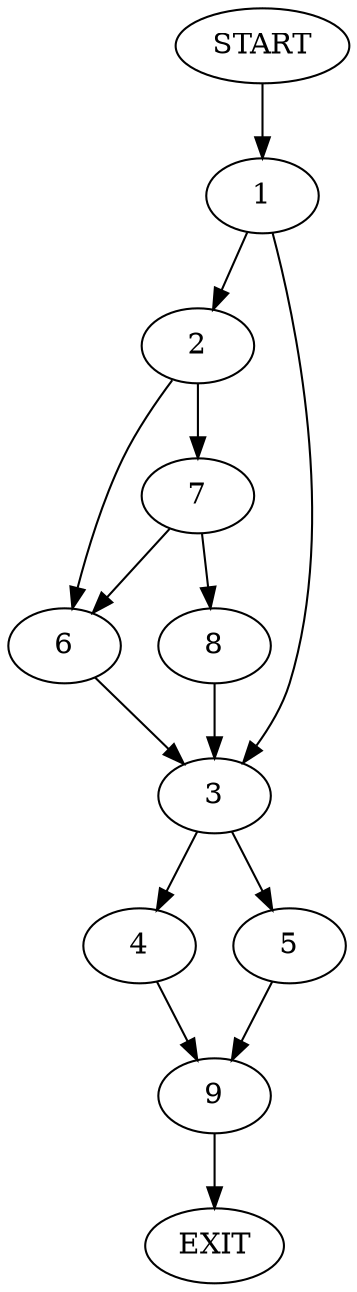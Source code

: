 digraph {
0 [label="START"]
10 [label="EXIT"]
0 -> 1
1 -> 2
1 -> 3
3 -> 4
3 -> 5
2 -> 6
2 -> 7
6 -> 3
7 -> 6
7 -> 8
8 -> 3
4 -> 9
5 -> 9
9 -> 10
}
